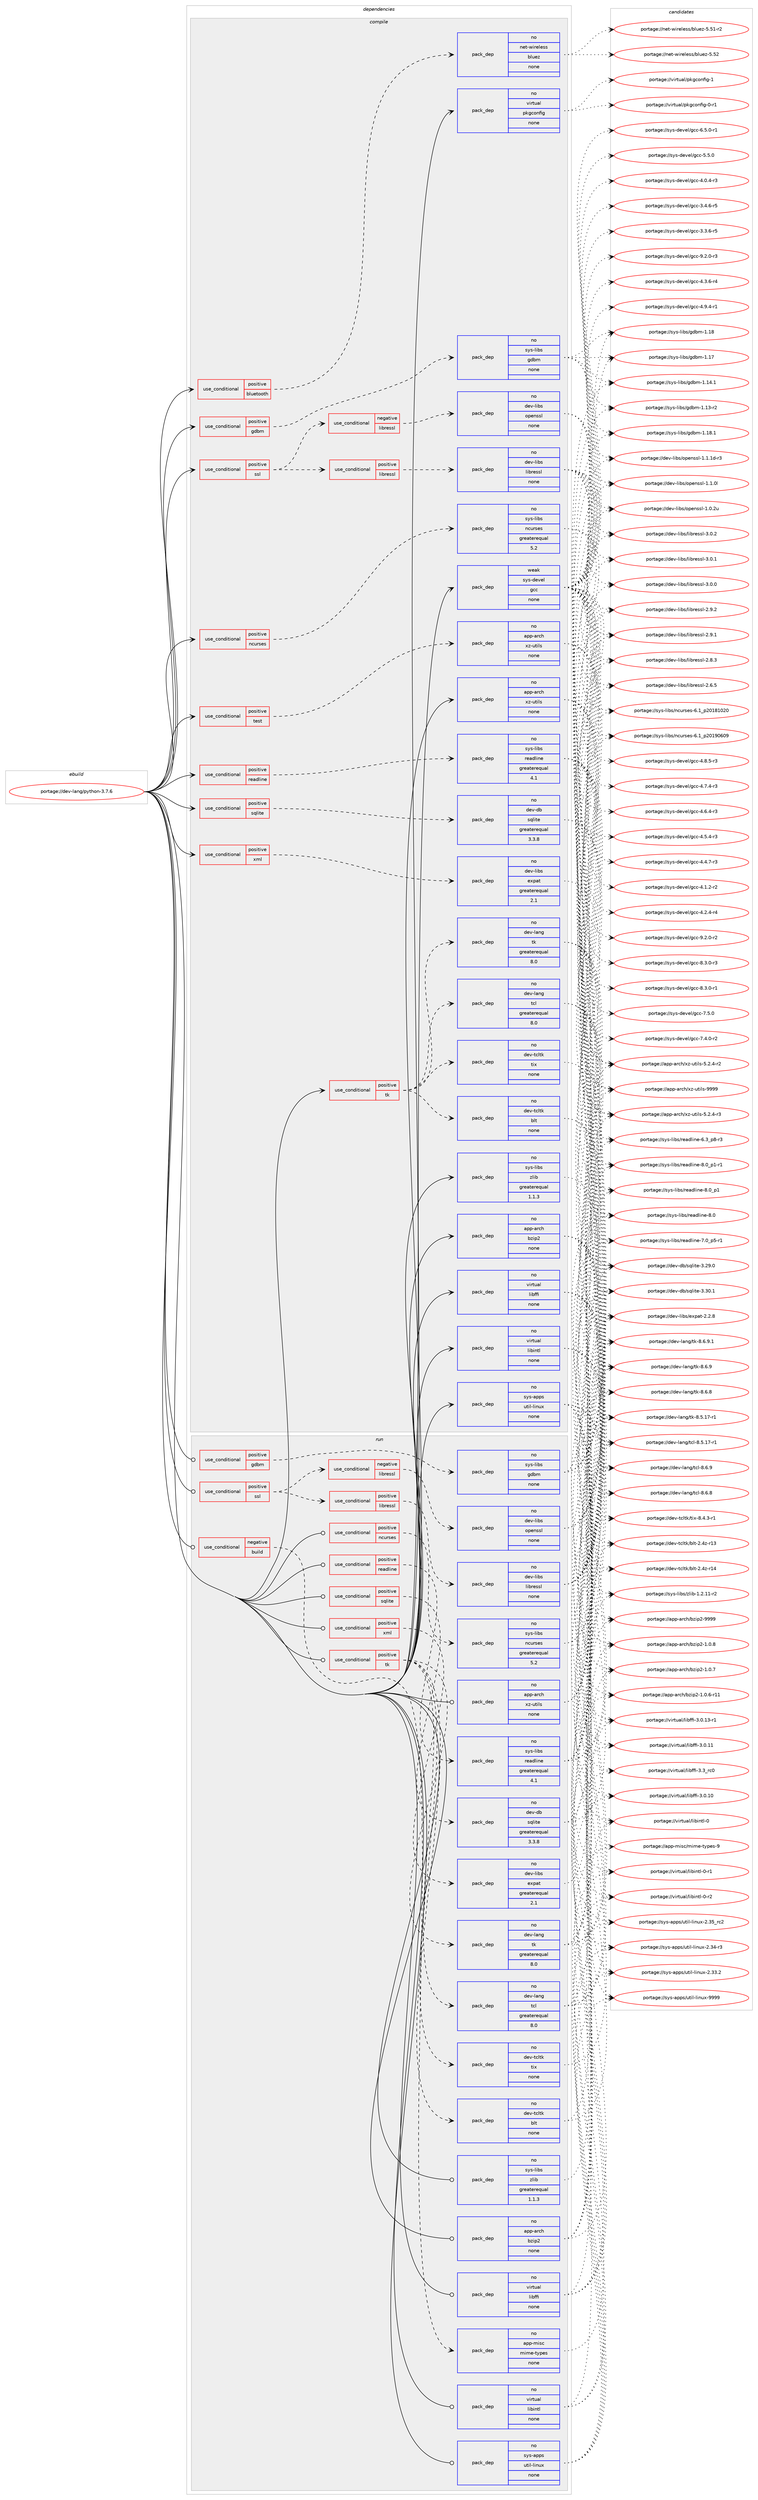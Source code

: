 digraph prolog {

# *************
# Graph options
# *************

newrank=true;
concentrate=true;
compound=true;
graph [rankdir=LR,fontname=Helvetica,fontsize=10,ranksep=1.5];#, ranksep=2.5, nodesep=0.2];
edge  [arrowhead=vee];
node  [fontname=Helvetica,fontsize=10];

# **********
# The ebuild
# **********

subgraph cluster_leftcol {
color=gray;
label=<<i>ebuild</i>>;
id [label="portage://dev-lang/python-3.7.6", color=red, width=4, href="../dev-lang/python-3.7.6.svg"];
}

# ****************
# The dependencies
# ****************

subgraph cluster_midcol {
color=gray;
label=<<i>dependencies</i>>;
subgraph cluster_compile {
fillcolor="#eeeeee";
style=filled;
label=<<i>compile</i>>;
subgraph cond126975 {
dependency518910 [label=<<TABLE BORDER="0" CELLBORDER="1" CELLSPACING="0" CELLPADDING="4"><TR><TD ROWSPAN="3" CELLPADDING="10">use_conditional</TD></TR><TR><TD>positive</TD></TR><TR><TD>bluetooth</TD></TR></TABLE>>, shape=none, color=red];
subgraph pack386485 {
dependency518911 [label=<<TABLE BORDER="0" CELLBORDER="1" CELLSPACING="0" CELLPADDING="4" WIDTH="220"><TR><TD ROWSPAN="6" CELLPADDING="30">pack_dep</TD></TR><TR><TD WIDTH="110">no</TD></TR><TR><TD>net-wireless</TD></TR><TR><TD>bluez</TD></TR><TR><TD>none</TD></TR><TR><TD></TD></TR></TABLE>>, shape=none, color=blue];
}
dependency518910:e -> dependency518911:w [weight=20,style="dashed",arrowhead="vee"];
}
id:e -> dependency518910:w [weight=20,style="solid",arrowhead="vee"];
subgraph cond126976 {
dependency518912 [label=<<TABLE BORDER="0" CELLBORDER="1" CELLSPACING="0" CELLPADDING="4"><TR><TD ROWSPAN="3" CELLPADDING="10">use_conditional</TD></TR><TR><TD>positive</TD></TR><TR><TD>gdbm</TD></TR></TABLE>>, shape=none, color=red];
subgraph pack386486 {
dependency518913 [label=<<TABLE BORDER="0" CELLBORDER="1" CELLSPACING="0" CELLPADDING="4" WIDTH="220"><TR><TD ROWSPAN="6" CELLPADDING="30">pack_dep</TD></TR><TR><TD WIDTH="110">no</TD></TR><TR><TD>sys-libs</TD></TR><TR><TD>gdbm</TD></TR><TR><TD>none</TD></TR><TR><TD></TD></TR></TABLE>>, shape=none, color=blue];
}
dependency518912:e -> dependency518913:w [weight=20,style="dashed",arrowhead="vee"];
}
id:e -> dependency518912:w [weight=20,style="solid",arrowhead="vee"];
subgraph cond126977 {
dependency518914 [label=<<TABLE BORDER="0" CELLBORDER="1" CELLSPACING="0" CELLPADDING="4"><TR><TD ROWSPAN="3" CELLPADDING="10">use_conditional</TD></TR><TR><TD>positive</TD></TR><TR><TD>ncurses</TD></TR></TABLE>>, shape=none, color=red];
subgraph pack386487 {
dependency518915 [label=<<TABLE BORDER="0" CELLBORDER="1" CELLSPACING="0" CELLPADDING="4" WIDTH="220"><TR><TD ROWSPAN="6" CELLPADDING="30">pack_dep</TD></TR><TR><TD WIDTH="110">no</TD></TR><TR><TD>sys-libs</TD></TR><TR><TD>ncurses</TD></TR><TR><TD>greaterequal</TD></TR><TR><TD>5.2</TD></TR></TABLE>>, shape=none, color=blue];
}
dependency518914:e -> dependency518915:w [weight=20,style="dashed",arrowhead="vee"];
}
id:e -> dependency518914:w [weight=20,style="solid",arrowhead="vee"];
subgraph cond126978 {
dependency518916 [label=<<TABLE BORDER="0" CELLBORDER="1" CELLSPACING="0" CELLPADDING="4"><TR><TD ROWSPAN="3" CELLPADDING="10">use_conditional</TD></TR><TR><TD>positive</TD></TR><TR><TD>readline</TD></TR></TABLE>>, shape=none, color=red];
subgraph pack386488 {
dependency518917 [label=<<TABLE BORDER="0" CELLBORDER="1" CELLSPACING="0" CELLPADDING="4" WIDTH="220"><TR><TD ROWSPAN="6" CELLPADDING="30">pack_dep</TD></TR><TR><TD WIDTH="110">no</TD></TR><TR><TD>sys-libs</TD></TR><TR><TD>readline</TD></TR><TR><TD>greaterequal</TD></TR><TR><TD>4.1</TD></TR></TABLE>>, shape=none, color=blue];
}
dependency518916:e -> dependency518917:w [weight=20,style="dashed",arrowhead="vee"];
}
id:e -> dependency518916:w [weight=20,style="solid",arrowhead="vee"];
subgraph cond126979 {
dependency518918 [label=<<TABLE BORDER="0" CELLBORDER="1" CELLSPACING="0" CELLPADDING="4"><TR><TD ROWSPAN="3" CELLPADDING="10">use_conditional</TD></TR><TR><TD>positive</TD></TR><TR><TD>sqlite</TD></TR></TABLE>>, shape=none, color=red];
subgraph pack386489 {
dependency518919 [label=<<TABLE BORDER="0" CELLBORDER="1" CELLSPACING="0" CELLPADDING="4" WIDTH="220"><TR><TD ROWSPAN="6" CELLPADDING="30">pack_dep</TD></TR><TR><TD WIDTH="110">no</TD></TR><TR><TD>dev-db</TD></TR><TR><TD>sqlite</TD></TR><TR><TD>greaterequal</TD></TR><TR><TD>3.3.8</TD></TR></TABLE>>, shape=none, color=blue];
}
dependency518918:e -> dependency518919:w [weight=20,style="dashed",arrowhead="vee"];
}
id:e -> dependency518918:w [weight=20,style="solid",arrowhead="vee"];
subgraph cond126980 {
dependency518920 [label=<<TABLE BORDER="0" CELLBORDER="1" CELLSPACING="0" CELLPADDING="4"><TR><TD ROWSPAN="3" CELLPADDING="10">use_conditional</TD></TR><TR><TD>positive</TD></TR><TR><TD>ssl</TD></TR></TABLE>>, shape=none, color=red];
subgraph cond126981 {
dependency518921 [label=<<TABLE BORDER="0" CELLBORDER="1" CELLSPACING="0" CELLPADDING="4"><TR><TD ROWSPAN="3" CELLPADDING="10">use_conditional</TD></TR><TR><TD>negative</TD></TR><TR><TD>libressl</TD></TR></TABLE>>, shape=none, color=red];
subgraph pack386490 {
dependency518922 [label=<<TABLE BORDER="0" CELLBORDER="1" CELLSPACING="0" CELLPADDING="4" WIDTH="220"><TR><TD ROWSPAN="6" CELLPADDING="30">pack_dep</TD></TR><TR><TD WIDTH="110">no</TD></TR><TR><TD>dev-libs</TD></TR><TR><TD>openssl</TD></TR><TR><TD>none</TD></TR><TR><TD></TD></TR></TABLE>>, shape=none, color=blue];
}
dependency518921:e -> dependency518922:w [weight=20,style="dashed",arrowhead="vee"];
}
dependency518920:e -> dependency518921:w [weight=20,style="dashed",arrowhead="vee"];
subgraph cond126982 {
dependency518923 [label=<<TABLE BORDER="0" CELLBORDER="1" CELLSPACING="0" CELLPADDING="4"><TR><TD ROWSPAN="3" CELLPADDING="10">use_conditional</TD></TR><TR><TD>positive</TD></TR><TR><TD>libressl</TD></TR></TABLE>>, shape=none, color=red];
subgraph pack386491 {
dependency518924 [label=<<TABLE BORDER="0" CELLBORDER="1" CELLSPACING="0" CELLPADDING="4" WIDTH="220"><TR><TD ROWSPAN="6" CELLPADDING="30">pack_dep</TD></TR><TR><TD WIDTH="110">no</TD></TR><TR><TD>dev-libs</TD></TR><TR><TD>libressl</TD></TR><TR><TD>none</TD></TR><TR><TD></TD></TR></TABLE>>, shape=none, color=blue];
}
dependency518923:e -> dependency518924:w [weight=20,style="dashed",arrowhead="vee"];
}
dependency518920:e -> dependency518923:w [weight=20,style="dashed",arrowhead="vee"];
}
id:e -> dependency518920:w [weight=20,style="solid",arrowhead="vee"];
subgraph cond126983 {
dependency518925 [label=<<TABLE BORDER="0" CELLBORDER="1" CELLSPACING="0" CELLPADDING="4"><TR><TD ROWSPAN="3" CELLPADDING="10">use_conditional</TD></TR><TR><TD>positive</TD></TR><TR><TD>test</TD></TR></TABLE>>, shape=none, color=red];
subgraph pack386492 {
dependency518926 [label=<<TABLE BORDER="0" CELLBORDER="1" CELLSPACING="0" CELLPADDING="4" WIDTH="220"><TR><TD ROWSPAN="6" CELLPADDING="30">pack_dep</TD></TR><TR><TD WIDTH="110">no</TD></TR><TR><TD>app-arch</TD></TR><TR><TD>xz-utils</TD></TR><TR><TD>none</TD></TR><TR><TD></TD></TR></TABLE>>, shape=none, color=blue];
}
dependency518925:e -> dependency518926:w [weight=20,style="dashed",arrowhead="vee"];
}
id:e -> dependency518925:w [weight=20,style="solid",arrowhead="vee"];
subgraph cond126984 {
dependency518927 [label=<<TABLE BORDER="0" CELLBORDER="1" CELLSPACING="0" CELLPADDING="4"><TR><TD ROWSPAN="3" CELLPADDING="10">use_conditional</TD></TR><TR><TD>positive</TD></TR><TR><TD>tk</TD></TR></TABLE>>, shape=none, color=red];
subgraph pack386493 {
dependency518928 [label=<<TABLE BORDER="0" CELLBORDER="1" CELLSPACING="0" CELLPADDING="4" WIDTH="220"><TR><TD ROWSPAN="6" CELLPADDING="30">pack_dep</TD></TR><TR><TD WIDTH="110">no</TD></TR><TR><TD>dev-lang</TD></TR><TR><TD>tcl</TD></TR><TR><TD>greaterequal</TD></TR><TR><TD>8.0</TD></TR></TABLE>>, shape=none, color=blue];
}
dependency518927:e -> dependency518928:w [weight=20,style="dashed",arrowhead="vee"];
subgraph pack386494 {
dependency518929 [label=<<TABLE BORDER="0" CELLBORDER="1" CELLSPACING="0" CELLPADDING="4" WIDTH="220"><TR><TD ROWSPAN="6" CELLPADDING="30">pack_dep</TD></TR><TR><TD WIDTH="110">no</TD></TR><TR><TD>dev-lang</TD></TR><TR><TD>tk</TD></TR><TR><TD>greaterequal</TD></TR><TR><TD>8.0</TD></TR></TABLE>>, shape=none, color=blue];
}
dependency518927:e -> dependency518929:w [weight=20,style="dashed",arrowhead="vee"];
subgraph pack386495 {
dependency518930 [label=<<TABLE BORDER="0" CELLBORDER="1" CELLSPACING="0" CELLPADDING="4" WIDTH="220"><TR><TD ROWSPAN="6" CELLPADDING="30">pack_dep</TD></TR><TR><TD WIDTH="110">no</TD></TR><TR><TD>dev-tcltk</TD></TR><TR><TD>blt</TD></TR><TR><TD>none</TD></TR><TR><TD></TD></TR></TABLE>>, shape=none, color=blue];
}
dependency518927:e -> dependency518930:w [weight=20,style="dashed",arrowhead="vee"];
subgraph pack386496 {
dependency518931 [label=<<TABLE BORDER="0" CELLBORDER="1" CELLSPACING="0" CELLPADDING="4" WIDTH="220"><TR><TD ROWSPAN="6" CELLPADDING="30">pack_dep</TD></TR><TR><TD WIDTH="110">no</TD></TR><TR><TD>dev-tcltk</TD></TR><TR><TD>tix</TD></TR><TR><TD>none</TD></TR><TR><TD></TD></TR></TABLE>>, shape=none, color=blue];
}
dependency518927:e -> dependency518931:w [weight=20,style="dashed",arrowhead="vee"];
}
id:e -> dependency518927:w [weight=20,style="solid",arrowhead="vee"];
subgraph cond126985 {
dependency518932 [label=<<TABLE BORDER="0" CELLBORDER="1" CELLSPACING="0" CELLPADDING="4"><TR><TD ROWSPAN="3" CELLPADDING="10">use_conditional</TD></TR><TR><TD>positive</TD></TR><TR><TD>xml</TD></TR></TABLE>>, shape=none, color=red];
subgraph pack386497 {
dependency518933 [label=<<TABLE BORDER="0" CELLBORDER="1" CELLSPACING="0" CELLPADDING="4" WIDTH="220"><TR><TD ROWSPAN="6" CELLPADDING="30">pack_dep</TD></TR><TR><TD WIDTH="110">no</TD></TR><TR><TD>dev-libs</TD></TR><TR><TD>expat</TD></TR><TR><TD>greaterequal</TD></TR><TR><TD>2.1</TD></TR></TABLE>>, shape=none, color=blue];
}
dependency518932:e -> dependency518933:w [weight=20,style="dashed",arrowhead="vee"];
}
id:e -> dependency518932:w [weight=20,style="solid",arrowhead="vee"];
subgraph pack386498 {
dependency518934 [label=<<TABLE BORDER="0" CELLBORDER="1" CELLSPACING="0" CELLPADDING="4" WIDTH="220"><TR><TD ROWSPAN="6" CELLPADDING="30">pack_dep</TD></TR><TR><TD WIDTH="110">no</TD></TR><TR><TD>app-arch</TD></TR><TR><TD>bzip2</TD></TR><TR><TD>none</TD></TR><TR><TD></TD></TR></TABLE>>, shape=none, color=blue];
}
id:e -> dependency518934:w [weight=20,style="solid",arrowhead="vee"];
subgraph pack386499 {
dependency518935 [label=<<TABLE BORDER="0" CELLBORDER="1" CELLSPACING="0" CELLPADDING="4" WIDTH="220"><TR><TD ROWSPAN="6" CELLPADDING="30">pack_dep</TD></TR><TR><TD WIDTH="110">no</TD></TR><TR><TD>app-arch</TD></TR><TR><TD>xz-utils</TD></TR><TR><TD>none</TD></TR><TR><TD></TD></TR></TABLE>>, shape=none, color=blue];
}
id:e -> dependency518935:w [weight=20,style="solid",arrowhead="vee"];
subgraph pack386500 {
dependency518936 [label=<<TABLE BORDER="0" CELLBORDER="1" CELLSPACING="0" CELLPADDING="4" WIDTH="220"><TR><TD ROWSPAN="6" CELLPADDING="30">pack_dep</TD></TR><TR><TD WIDTH="110">no</TD></TR><TR><TD>sys-apps</TD></TR><TR><TD>util-linux</TD></TR><TR><TD>none</TD></TR><TR><TD></TD></TR></TABLE>>, shape=none, color=blue];
}
id:e -> dependency518936:w [weight=20,style="solid",arrowhead="vee"];
subgraph pack386501 {
dependency518937 [label=<<TABLE BORDER="0" CELLBORDER="1" CELLSPACING="0" CELLPADDING="4" WIDTH="220"><TR><TD ROWSPAN="6" CELLPADDING="30">pack_dep</TD></TR><TR><TD WIDTH="110">no</TD></TR><TR><TD>sys-libs</TD></TR><TR><TD>zlib</TD></TR><TR><TD>greaterequal</TD></TR><TR><TD>1.1.3</TD></TR></TABLE>>, shape=none, color=blue];
}
id:e -> dependency518937:w [weight=20,style="solid",arrowhead="vee"];
subgraph pack386502 {
dependency518938 [label=<<TABLE BORDER="0" CELLBORDER="1" CELLSPACING="0" CELLPADDING="4" WIDTH="220"><TR><TD ROWSPAN="6" CELLPADDING="30">pack_dep</TD></TR><TR><TD WIDTH="110">no</TD></TR><TR><TD>virtual</TD></TR><TR><TD>libffi</TD></TR><TR><TD>none</TD></TR><TR><TD></TD></TR></TABLE>>, shape=none, color=blue];
}
id:e -> dependency518938:w [weight=20,style="solid",arrowhead="vee"];
subgraph pack386503 {
dependency518939 [label=<<TABLE BORDER="0" CELLBORDER="1" CELLSPACING="0" CELLPADDING="4" WIDTH="220"><TR><TD ROWSPAN="6" CELLPADDING="30">pack_dep</TD></TR><TR><TD WIDTH="110">no</TD></TR><TR><TD>virtual</TD></TR><TR><TD>libintl</TD></TR><TR><TD>none</TD></TR><TR><TD></TD></TR></TABLE>>, shape=none, color=blue];
}
id:e -> dependency518939:w [weight=20,style="solid",arrowhead="vee"];
subgraph pack386504 {
dependency518940 [label=<<TABLE BORDER="0" CELLBORDER="1" CELLSPACING="0" CELLPADDING="4" WIDTH="220"><TR><TD ROWSPAN="6" CELLPADDING="30">pack_dep</TD></TR><TR><TD WIDTH="110">no</TD></TR><TR><TD>virtual</TD></TR><TR><TD>pkgconfig</TD></TR><TR><TD>none</TD></TR><TR><TD></TD></TR></TABLE>>, shape=none, color=blue];
}
id:e -> dependency518940:w [weight=20,style="solid",arrowhead="vee"];
subgraph pack386505 {
dependency518941 [label=<<TABLE BORDER="0" CELLBORDER="1" CELLSPACING="0" CELLPADDING="4" WIDTH="220"><TR><TD ROWSPAN="6" CELLPADDING="30">pack_dep</TD></TR><TR><TD WIDTH="110">weak</TD></TR><TR><TD>sys-devel</TD></TR><TR><TD>gcc</TD></TR><TR><TD>none</TD></TR><TR><TD></TD></TR></TABLE>>, shape=none, color=blue];
}
id:e -> dependency518941:w [weight=20,style="solid",arrowhead="vee"];
}
subgraph cluster_compileandrun {
fillcolor="#eeeeee";
style=filled;
label=<<i>compile and run</i>>;
}
subgraph cluster_run {
fillcolor="#eeeeee";
style=filled;
label=<<i>run</i>>;
subgraph cond126986 {
dependency518942 [label=<<TABLE BORDER="0" CELLBORDER="1" CELLSPACING="0" CELLPADDING="4"><TR><TD ROWSPAN="3" CELLPADDING="10">use_conditional</TD></TR><TR><TD>negative</TD></TR><TR><TD>build</TD></TR></TABLE>>, shape=none, color=red];
subgraph pack386506 {
dependency518943 [label=<<TABLE BORDER="0" CELLBORDER="1" CELLSPACING="0" CELLPADDING="4" WIDTH="220"><TR><TD ROWSPAN="6" CELLPADDING="30">pack_dep</TD></TR><TR><TD WIDTH="110">no</TD></TR><TR><TD>app-misc</TD></TR><TR><TD>mime-types</TD></TR><TR><TD>none</TD></TR><TR><TD></TD></TR></TABLE>>, shape=none, color=blue];
}
dependency518942:e -> dependency518943:w [weight=20,style="dashed",arrowhead="vee"];
}
id:e -> dependency518942:w [weight=20,style="solid",arrowhead="odot"];
subgraph cond126987 {
dependency518944 [label=<<TABLE BORDER="0" CELLBORDER="1" CELLSPACING="0" CELLPADDING="4"><TR><TD ROWSPAN="3" CELLPADDING="10">use_conditional</TD></TR><TR><TD>positive</TD></TR><TR><TD>gdbm</TD></TR></TABLE>>, shape=none, color=red];
subgraph pack386507 {
dependency518945 [label=<<TABLE BORDER="0" CELLBORDER="1" CELLSPACING="0" CELLPADDING="4" WIDTH="220"><TR><TD ROWSPAN="6" CELLPADDING="30">pack_dep</TD></TR><TR><TD WIDTH="110">no</TD></TR><TR><TD>sys-libs</TD></TR><TR><TD>gdbm</TD></TR><TR><TD>none</TD></TR><TR><TD></TD></TR></TABLE>>, shape=none, color=blue];
}
dependency518944:e -> dependency518945:w [weight=20,style="dashed",arrowhead="vee"];
}
id:e -> dependency518944:w [weight=20,style="solid",arrowhead="odot"];
subgraph cond126988 {
dependency518946 [label=<<TABLE BORDER="0" CELLBORDER="1" CELLSPACING="0" CELLPADDING="4"><TR><TD ROWSPAN="3" CELLPADDING="10">use_conditional</TD></TR><TR><TD>positive</TD></TR><TR><TD>ncurses</TD></TR></TABLE>>, shape=none, color=red];
subgraph pack386508 {
dependency518947 [label=<<TABLE BORDER="0" CELLBORDER="1" CELLSPACING="0" CELLPADDING="4" WIDTH="220"><TR><TD ROWSPAN="6" CELLPADDING="30">pack_dep</TD></TR><TR><TD WIDTH="110">no</TD></TR><TR><TD>sys-libs</TD></TR><TR><TD>ncurses</TD></TR><TR><TD>greaterequal</TD></TR><TR><TD>5.2</TD></TR></TABLE>>, shape=none, color=blue];
}
dependency518946:e -> dependency518947:w [weight=20,style="dashed",arrowhead="vee"];
}
id:e -> dependency518946:w [weight=20,style="solid",arrowhead="odot"];
subgraph cond126989 {
dependency518948 [label=<<TABLE BORDER="0" CELLBORDER="1" CELLSPACING="0" CELLPADDING="4"><TR><TD ROWSPAN="3" CELLPADDING="10">use_conditional</TD></TR><TR><TD>positive</TD></TR><TR><TD>readline</TD></TR></TABLE>>, shape=none, color=red];
subgraph pack386509 {
dependency518949 [label=<<TABLE BORDER="0" CELLBORDER="1" CELLSPACING="0" CELLPADDING="4" WIDTH="220"><TR><TD ROWSPAN="6" CELLPADDING="30">pack_dep</TD></TR><TR><TD WIDTH="110">no</TD></TR><TR><TD>sys-libs</TD></TR><TR><TD>readline</TD></TR><TR><TD>greaterequal</TD></TR><TR><TD>4.1</TD></TR></TABLE>>, shape=none, color=blue];
}
dependency518948:e -> dependency518949:w [weight=20,style="dashed",arrowhead="vee"];
}
id:e -> dependency518948:w [weight=20,style="solid",arrowhead="odot"];
subgraph cond126990 {
dependency518950 [label=<<TABLE BORDER="0" CELLBORDER="1" CELLSPACING="0" CELLPADDING="4"><TR><TD ROWSPAN="3" CELLPADDING="10">use_conditional</TD></TR><TR><TD>positive</TD></TR><TR><TD>sqlite</TD></TR></TABLE>>, shape=none, color=red];
subgraph pack386510 {
dependency518951 [label=<<TABLE BORDER="0" CELLBORDER="1" CELLSPACING="0" CELLPADDING="4" WIDTH="220"><TR><TD ROWSPAN="6" CELLPADDING="30">pack_dep</TD></TR><TR><TD WIDTH="110">no</TD></TR><TR><TD>dev-db</TD></TR><TR><TD>sqlite</TD></TR><TR><TD>greaterequal</TD></TR><TR><TD>3.3.8</TD></TR></TABLE>>, shape=none, color=blue];
}
dependency518950:e -> dependency518951:w [weight=20,style="dashed",arrowhead="vee"];
}
id:e -> dependency518950:w [weight=20,style="solid",arrowhead="odot"];
subgraph cond126991 {
dependency518952 [label=<<TABLE BORDER="0" CELLBORDER="1" CELLSPACING="0" CELLPADDING="4"><TR><TD ROWSPAN="3" CELLPADDING="10">use_conditional</TD></TR><TR><TD>positive</TD></TR><TR><TD>ssl</TD></TR></TABLE>>, shape=none, color=red];
subgraph cond126992 {
dependency518953 [label=<<TABLE BORDER="0" CELLBORDER="1" CELLSPACING="0" CELLPADDING="4"><TR><TD ROWSPAN="3" CELLPADDING="10">use_conditional</TD></TR><TR><TD>negative</TD></TR><TR><TD>libressl</TD></TR></TABLE>>, shape=none, color=red];
subgraph pack386511 {
dependency518954 [label=<<TABLE BORDER="0" CELLBORDER="1" CELLSPACING="0" CELLPADDING="4" WIDTH="220"><TR><TD ROWSPAN="6" CELLPADDING="30">pack_dep</TD></TR><TR><TD WIDTH="110">no</TD></TR><TR><TD>dev-libs</TD></TR><TR><TD>openssl</TD></TR><TR><TD>none</TD></TR><TR><TD></TD></TR></TABLE>>, shape=none, color=blue];
}
dependency518953:e -> dependency518954:w [weight=20,style="dashed",arrowhead="vee"];
}
dependency518952:e -> dependency518953:w [weight=20,style="dashed",arrowhead="vee"];
subgraph cond126993 {
dependency518955 [label=<<TABLE BORDER="0" CELLBORDER="1" CELLSPACING="0" CELLPADDING="4"><TR><TD ROWSPAN="3" CELLPADDING="10">use_conditional</TD></TR><TR><TD>positive</TD></TR><TR><TD>libressl</TD></TR></TABLE>>, shape=none, color=red];
subgraph pack386512 {
dependency518956 [label=<<TABLE BORDER="0" CELLBORDER="1" CELLSPACING="0" CELLPADDING="4" WIDTH="220"><TR><TD ROWSPAN="6" CELLPADDING="30">pack_dep</TD></TR><TR><TD WIDTH="110">no</TD></TR><TR><TD>dev-libs</TD></TR><TR><TD>libressl</TD></TR><TR><TD>none</TD></TR><TR><TD></TD></TR></TABLE>>, shape=none, color=blue];
}
dependency518955:e -> dependency518956:w [weight=20,style="dashed",arrowhead="vee"];
}
dependency518952:e -> dependency518955:w [weight=20,style="dashed",arrowhead="vee"];
}
id:e -> dependency518952:w [weight=20,style="solid",arrowhead="odot"];
subgraph cond126994 {
dependency518957 [label=<<TABLE BORDER="0" CELLBORDER="1" CELLSPACING="0" CELLPADDING="4"><TR><TD ROWSPAN="3" CELLPADDING="10">use_conditional</TD></TR><TR><TD>positive</TD></TR><TR><TD>tk</TD></TR></TABLE>>, shape=none, color=red];
subgraph pack386513 {
dependency518958 [label=<<TABLE BORDER="0" CELLBORDER="1" CELLSPACING="0" CELLPADDING="4" WIDTH="220"><TR><TD ROWSPAN="6" CELLPADDING="30">pack_dep</TD></TR><TR><TD WIDTH="110">no</TD></TR><TR><TD>dev-lang</TD></TR><TR><TD>tcl</TD></TR><TR><TD>greaterequal</TD></TR><TR><TD>8.0</TD></TR></TABLE>>, shape=none, color=blue];
}
dependency518957:e -> dependency518958:w [weight=20,style="dashed",arrowhead="vee"];
subgraph pack386514 {
dependency518959 [label=<<TABLE BORDER="0" CELLBORDER="1" CELLSPACING="0" CELLPADDING="4" WIDTH="220"><TR><TD ROWSPAN="6" CELLPADDING="30">pack_dep</TD></TR><TR><TD WIDTH="110">no</TD></TR><TR><TD>dev-lang</TD></TR><TR><TD>tk</TD></TR><TR><TD>greaterequal</TD></TR><TR><TD>8.0</TD></TR></TABLE>>, shape=none, color=blue];
}
dependency518957:e -> dependency518959:w [weight=20,style="dashed",arrowhead="vee"];
subgraph pack386515 {
dependency518960 [label=<<TABLE BORDER="0" CELLBORDER="1" CELLSPACING="0" CELLPADDING="4" WIDTH="220"><TR><TD ROWSPAN="6" CELLPADDING="30">pack_dep</TD></TR><TR><TD WIDTH="110">no</TD></TR><TR><TD>dev-tcltk</TD></TR><TR><TD>blt</TD></TR><TR><TD>none</TD></TR><TR><TD></TD></TR></TABLE>>, shape=none, color=blue];
}
dependency518957:e -> dependency518960:w [weight=20,style="dashed",arrowhead="vee"];
subgraph pack386516 {
dependency518961 [label=<<TABLE BORDER="0" CELLBORDER="1" CELLSPACING="0" CELLPADDING="4" WIDTH="220"><TR><TD ROWSPAN="6" CELLPADDING="30">pack_dep</TD></TR><TR><TD WIDTH="110">no</TD></TR><TR><TD>dev-tcltk</TD></TR><TR><TD>tix</TD></TR><TR><TD>none</TD></TR><TR><TD></TD></TR></TABLE>>, shape=none, color=blue];
}
dependency518957:e -> dependency518961:w [weight=20,style="dashed",arrowhead="vee"];
}
id:e -> dependency518957:w [weight=20,style="solid",arrowhead="odot"];
subgraph cond126995 {
dependency518962 [label=<<TABLE BORDER="0" CELLBORDER="1" CELLSPACING="0" CELLPADDING="4"><TR><TD ROWSPAN="3" CELLPADDING="10">use_conditional</TD></TR><TR><TD>positive</TD></TR><TR><TD>xml</TD></TR></TABLE>>, shape=none, color=red];
subgraph pack386517 {
dependency518963 [label=<<TABLE BORDER="0" CELLBORDER="1" CELLSPACING="0" CELLPADDING="4" WIDTH="220"><TR><TD ROWSPAN="6" CELLPADDING="30">pack_dep</TD></TR><TR><TD WIDTH="110">no</TD></TR><TR><TD>dev-libs</TD></TR><TR><TD>expat</TD></TR><TR><TD>greaterequal</TD></TR><TR><TD>2.1</TD></TR></TABLE>>, shape=none, color=blue];
}
dependency518962:e -> dependency518963:w [weight=20,style="dashed",arrowhead="vee"];
}
id:e -> dependency518962:w [weight=20,style="solid",arrowhead="odot"];
subgraph pack386518 {
dependency518964 [label=<<TABLE BORDER="0" CELLBORDER="1" CELLSPACING="0" CELLPADDING="4" WIDTH="220"><TR><TD ROWSPAN="6" CELLPADDING="30">pack_dep</TD></TR><TR><TD WIDTH="110">no</TD></TR><TR><TD>app-arch</TD></TR><TR><TD>bzip2</TD></TR><TR><TD>none</TD></TR><TR><TD></TD></TR></TABLE>>, shape=none, color=blue];
}
id:e -> dependency518964:w [weight=20,style="solid",arrowhead="odot"];
subgraph pack386519 {
dependency518965 [label=<<TABLE BORDER="0" CELLBORDER="1" CELLSPACING="0" CELLPADDING="4" WIDTH="220"><TR><TD ROWSPAN="6" CELLPADDING="30">pack_dep</TD></TR><TR><TD WIDTH="110">no</TD></TR><TR><TD>app-arch</TD></TR><TR><TD>xz-utils</TD></TR><TR><TD>none</TD></TR><TR><TD></TD></TR></TABLE>>, shape=none, color=blue];
}
id:e -> dependency518965:w [weight=20,style="solid",arrowhead="odot"];
subgraph pack386520 {
dependency518966 [label=<<TABLE BORDER="0" CELLBORDER="1" CELLSPACING="0" CELLPADDING="4" WIDTH="220"><TR><TD ROWSPAN="6" CELLPADDING="30">pack_dep</TD></TR><TR><TD WIDTH="110">no</TD></TR><TR><TD>sys-apps</TD></TR><TR><TD>util-linux</TD></TR><TR><TD>none</TD></TR><TR><TD></TD></TR></TABLE>>, shape=none, color=blue];
}
id:e -> dependency518966:w [weight=20,style="solid",arrowhead="odot"];
subgraph pack386521 {
dependency518967 [label=<<TABLE BORDER="0" CELLBORDER="1" CELLSPACING="0" CELLPADDING="4" WIDTH="220"><TR><TD ROWSPAN="6" CELLPADDING="30">pack_dep</TD></TR><TR><TD WIDTH="110">no</TD></TR><TR><TD>sys-libs</TD></TR><TR><TD>zlib</TD></TR><TR><TD>greaterequal</TD></TR><TR><TD>1.1.3</TD></TR></TABLE>>, shape=none, color=blue];
}
id:e -> dependency518967:w [weight=20,style="solid",arrowhead="odot"];
subgraph pack386522 {
dependency518968 [label=<<TABLE BORDER="0" CELLBORDER="1" CELLSPACING="0" CELLPADDING="4" WIDTH="220"><TR><TD ROWSPAN="6" CELLPADDING="30">pack_dep</TD></TR><TR><TD WIDTH="110">no</TD></TR><TR><TD>virtual</TD></TR><TR><TD>libffi</TD></TR><TR><TD>none</TD></TR><TR><TD></TD></TR></TABLE>>, shape=none, color=blue];
}
id:e -> dependency518968:w [weight=20,style="solid",arrowhead="odot"];
subgraph pack386523 {
dependency518969 [label=<<TABLE BORDER="0" CELLBORDER="1" CELLSPACING="0" CELLPADDING="4" WIDTH="220"><TR><TD ROWSPAN="6" CELLPADDING="30">pack_dep</TD></TR><TR><TD WIDTH="110">no</TD></TR><TR><TD>virtual</TD></TR><TR><TD>libintl</TD></TR><TR><TD>none</TD></TR><TR><TD></TD></TR></TABLE>>, shape=none, color=blue];
}
id:e -> dependency518969:w [weight=20,style="solid",arrowhead="odot"];
}
}

# **************
# The candidates
# **************

subgraph cluster_choices {
rank=same;
color=gray;
label=<<i>candidates</i>>;

subgraph choice386485 {
color=black;
nodesep=1;
choice1101011164511910511410110810111511547981081171011224553465350 [label="portage://net-wireless/bluez-5.52", color=red, width=4,href="../net-wireless/bluez-5.52.svg"];
choice11010111645119105114101108101115115479810811710112245534653494511450 [label="portage://net-wireless/bluez-5.51-r2", color=red, width=4,href="../net-wireless/bluez-5.51-r2.svg"];
dependency518911:e -> choice1101011164511910511410110810111511547981081171011224553465350:w [style=dotted,weight="100"];
dependency518911:e -> choice11010111645119105114101108101115115479810811710112245534653494511450:w [style=dotted,weight="100"];
}
subgraph choice386486 {
color=black;
nodesep=1;
choice1151211154510810598115471031009810945494649564649 [label="portage://sys-libs/gdbm-1.18.1", color=red, width=4,href="../sys-libs/gdbm-1.18.1.svg"];
choice115121115451081059811547103100981094549464956 [label="portage://sys-libs/gdbm-1.18", color=red, width=4,href="../sys-libs/gdbm-1.18.svg"];
choice115121115451081059811547103100981094549464955 [label="portage://sys-libs/gdbm-1.17", color=red, width=4,href="../sys-libs/gdbm-1.17.svg"];
choice1151211154510810598115471031009810945494649524649 [label="portage://sys-libs/gdbm-1.14.1", color=red, width=4,href="../sys-libs/gdbm-1.14.1.svg"];
choice1151211154510810598115471031009810945494649514511450 [label="portage://sys-libs/gdbm-1.13-r2", color=red, width=4,href="../sys-libs/gdbm-1.13-r2.svg"];
dependency518913:e -> choice1151211154510810598115471031009810945494649564649:w [style=dotted,weight="100"];
dependency518913:e -> choice115121115451081059811547103100981094549464956:w [style=dotted,weight="100"];
dependency518913:e -> choice115121115451081059811547103100981094549464955:w [style=dotted,weight="100"];
dependency518913:e -> choice1151211154510810598115471031009810945494649524649:w [style=dotted,weight="100"];
dependency518913:e -> choice1151211154510810598115471031009810945494649514511450:w [style=dotted,weight="100"];
}
subgraph choice386487 {
color=black;
nodesep=1;
choice1151211154510810598115471109911711411510111545544649951125048495748544857 [label="portage://sys-libs/ncurses-6.1_p20190609", color=red, width=4,href="../sys-libs/ncurses-6.1_p20190609.svg"];
choice1151211154510810598115471109911711411510111545544649951125048495649485048 [label="portage://sys-libs/ncurses-6.1_p20181020", color=red, width=4,href="../sys-libs/ncurses-6.1_p20181020.svg"];
dependency518915:e -> choice1151211154510810598115471109911711411510111545544649951125048495748544857:w [style=dotted,weight="100"];
dependency518915:e -> choice1151211154510810598115471109911711411510111545544649951125048495649485048:w [style=dotted,weight="100"];
}
subgraph choice386488 {
color=black;
nodesep=1;
choice115121115451081059811547114101971001081051101014556464895112494511449 [label="portage://sys-libs/readline-8.0_p1-r1", color=red, width=4,href="../sys-libs/readline-8.0_p1-r1.svg"];
choice11512111545108105981154711410197100108105110101455646489511249 [label="portage://sys-libs/readline-8.0_p1", color=red, width=4,href="../sys-libs/readline-8.0_p1.svg"];
choice1151211154510810598115471141019710010810511010145564648 [label="portage://sys-libs/readline-8.0", color=red, width=4,href="../sys-libs/readline-8.0.svg"];
choice115121115451081059811547114101971001081051101014555464895112534511449 [label="portage://sys-libs/readline-7.0_p5-r1", color=red, width=4,href="../sys-libs/readline-7.0_p5-r1.svg"];
choice115121115451081059811547114101971001081051101014554465195112564511451 [label="portage://sys-libs/readline-6.3_p8-r3", color=red, width=4,href="../sys-libs/readline-6.3_p8-r3.svg"];
dependency518917:e -> choice115121115451081059811547114101971001081051101014556464895112494511449:w [style=dotted,weight="100"];
dependency518917:e -> choice11512111545108105981154711410197100108105110101455646489511249:w [style=dotted,weight="100"];
dependency518917:e -> choice1151211154510810598115471141019710010810511010145564648:w [style=dotted,weight="100"];
dependency518917:e -> choice115121115451081059811547114101971001081051101014555464895112534511449:w [style=dotted,weight="100"];
dependency518917:e -> choice115121115451081059811547114101971001081051101014554465195112564511451:w [style=dotted,weight="100"];
}
subgraph choice386489 {
color=black;
nodesep=1;
choice10010111845100984711511310810511610145514651484649 [label="portage://dev-db/sqlite-3.30.1", color=red, width=4,href="../dev-db/sqlite-3.30.1.svg"];
choice10010111845100984711511310810511610145514650574648 [label="portage://dev-db/sqlite-3.29.0", color=red, width=4,href="../dev-db/sqlite-3.29.0.svg"];
dependency518919:e -> choice10010111845100984711511310810511610145514651484649:w [style=dotted,weight="100"];
dependency518919:e -> choice10010111845100984711511310810511610145514650574648:w [style=dotted,weight="100"];
}
subgraph choice386490 {
color=black;
nodesep=1;
choice1001011184510810598115471111121011101151151084549464946491004511451 [label="portage://dev-libs/openssl-1.1.1d-r3", color=red, width=4,href="../dev-libs/openssl-1.1.1d-r3.svg"];
choice100101118451081059811547111112101110115115108454946494648108 [label="portage://dev-libs/openssl-1.1.0l", color=red, width=4,href="../dev-libs/openssl-1.1.0l.svg"];
choice100101118451081059811547111112101110115115108454946484650117 [label="portage://dev-libs/openssl-1.0.2u", color=red, width=4,href="../dev-libs/openssl-1.0.2u.svg"];
dependency518922:e -> choice1001011184510810598115471111121011101151151084549464946491004511451:w [style=dotted,weight="100"];
dependency518922:e -> choice100101118451081059811547111112101110115115108454946494648108:w [style=dotted,weight="100"];
dependency518922:e -> choice100101118451081059811547111112101110115115108454946484650117:w [style=dotted,weight="100"];
}
subgraph choice386491 {
color=black;
nodesep=1;
choice10010111845108105981154710810598114101115115108455146484650 [label="portage://dev-libs/libressl-3.0.2", color=red, width=4,href="../dev-libs/libressl-3.0.2.svg"];
choice10010111845108105981154710810598114101115115108455146484649 [label="portage://dev-libs/libressl-3.0.1", color=red, width=4,href="../dev-libs/libressl-3.0.1.svg"];
choice10010111845108105981154710810598114101115115108455146484648 [label="portage://dev-libs/libressl-3.0.0", color=red, width=4,href="../dev-libs/libressl-3.0.0.svg"];
choice10010111845108105981154710810598114101115115108455046574650 [label="portage://dev-libs/libressl-2.9.2", color=red, width=4,href="../dev-libs/libressl-2.9.2.svg"];
choice10010111845108105981154710810598114101115115108455046574649 [label="portage://dev-libs/libressl-2.9.1", color=red, width=4,href="../dev-libs/libressl-2.9.1.svg"];
choice10010111845108105981154710810598114101115115108455046564651 [label="portage://dev-libs/libressl-2.8.3", color=red, width=4,href="../dev-libs/libressl-2.8.3.svg"];
choice10010111845108105981154710810598114101115115108455046544653 [label="portage://dev-libs/libressl-2.6.5", color=red, width=4,href="../dev-libs/libressl-2.6.5.svg"];
dependency518924:e -> choice10010111845108105981154710810598114101115115108455146484650:w [style=dotted,weight="100"];
dependency518924:e -> choice10010111845108105981154710810598114101115115108455146484649:w [style=dotted,weight="100"];
dependency518924:e -> choice10010111845108105981154710810598114101115115108455146484648:w [style=dotted,weight="100"];
dependency518924:e -> choice10010111845108105981154710810598114101115115108455046574650:w [style=dotted,weight="100"];
dependency518924:e -> choice10010111845108105981154710810598114101115115108455046574649:w [style=dotted,weight="100"];
dependency518924:e -> choice10010111845108105981154710810598114101115115108455046564651:w [style=dotted,weight="100"];
dependency518924:e -> choice10010111845108105981154710810598114101115115108455046544653:w [style=dotted,weight="100"];
}
subgraph choice386492 {
color=black;
nodesep=1;
choice9711211245971149910447120122451171161051081154557575757 [label="portage://app-arch/xz-utils-9999", color=red, width=4,href="../app-arch/xz-utils-9999.svg"];
choice9711211245971149910447120122451171161051081154553465046524511451 [label="portage://app-arch/xz-utils-5.2.4-r3", color=red, width=4,href="../app-arch/xz-utils-5.2.4-r3.svg"];
choice9711211245971149910447120122451171161051081154553465046524511450 [label="portage://app-arch/xz-utils-5.2.4-r2", color=red, width=4,href="../app-arch/xz-utils-5.2.4-r2.svg"];
dependency518926:e -> choice9711211245971149910447120122451171161051081154557575757:w [style=dotted,weight="100"];
dependency518926:e -> choice9711211245971149910447120122451171161051081154553465046524511451:w [style=dotted,weight="100"];
dependency518926:e -> choice9711211245971149910447120122451171161051081154553465046524511450:w [style=dotted,weight="100"];
}
subgraph choice386493 {
color=black;
nodesep=1;
choice10010111845108971101034711699108455646544657 [label="portage://dev-lang/tcl-8.6.9", color=red, width=4,href="../dev-lang/tcl-8.6.9.svg"];
choice10010111845108971101034711699108455646544656 [label="portage://dev-lang/tcl-8.6.8", color=red, width=4,href="../dev-lang/tcl-8.6.8.svg"];
choice10010111845108971101034711699108455646534649554511449 [label="portage://dev-lang/tcl-8.5.17-r1", color=red, width=4,href="../dev-lang/tcl-8.5.17-r1.svg"];
dependency518928:e -> choice10010111845108971101034711699108455646544657:w [style=dotted,weight="100"];
dependency518928:e -> choice10010111845108971101034711699108455646544656:w [style=dotted,weight="100"];
dependency518928:e -> choice10010111845108971101034711699108455646534649554511449:w [style=dotted,weight="100"];
}
subgraph choice386494 {
color=black;
nodesep=1;
choice1001011184510897110103471161074556465446574649 [label="portage://dev-lang/tk-8.6.9.1", color=red, width=4,href="../dev-lang/tk-8.6.9.1.svg"];
choice100101118451089711010347116107455646544657 [label="portage://dev-lang/tk-8.6.9", color=red, width=4,href="../dev-lang/tk-8.6.9.svg"];
choice100101118451089711010347116107455646544656 [label="portage://dev-lang/tk-8.6.8", color=red, width=4,href="../dev-lang/tk-8.6.8.svg"];
choice100101118451089711010347116107455646534649554511449 [label="portage://dev-lang/tk-8.5.17-r1", color=red, width=4,href="../dev-lang/tk-8.5.17-r1.svg"];
dependency518929:e -> choice1001011184510897110103471161074556465446574649:w [style=dotted,weight="100"];
dependency518929:e -> choice100101118451089711010347116107455646544657:w [style=dotted,weight="100"];
dependency518929:e -> choice100101118451089711010347116107455646544656:w [style=dotted,weight="100"];
dependency518929:e -> choice100101118451089711010347116107455646534649554511449:w [style=dotted,weight="100"];
}
subgraph choice386495 {
color=black;
nodesep=1;
choice1001011184511699108116107479810811645504652122451144952 [label="portage://dev-tcltk/blt-2.4z-r14", color=red, width=4,href="../dev-tcltk/blt-2.4z-r14.svg"];
choice1001011184511699108116107479810811645504652122451144951 [label="portage://dev-tcltk/blt-2.4z-r13", color=red, width=4,href="../dev-tcltk/blt-2.4z-r13.svg"];
dependency518930:e -> choice1001011184511699108116107479810811645504652122451144952:w [style=dotted,weight="100"];
dependency518930:e -> choice1001011184511699108116107479810811645504652122451144951:w [style=dotted,weight="100"];
}
subgraph choice386496 {
color=black;
nodesep=1;
choice1001011184511699108116107471161051204556465246514511449 [label="portage://dev-tcltk/tix-8.4.3-r1", color=red, width=4,href="../dev-tcltk/tix-8.4.3-r1.svg"];
dependency518931:e -> choice1001011184511699108116107471161051204556465246514511449:w [style=dotted,weight="100"];
}
subgraph choice386497 {
color=black;
nodesep=1;
choice10010111845108105981154710112011297116455046504656 [label="portage://dev-libs/expat-2.2.8", color=red, width=4,href="../dev-libs/expat-2.2.8.svg"];
dependency518933:e -> choice10010111845108105981154710112011297116455046504656:w [style=dotted,weight="100"];
}
subgraph choice386498 {
color=black;
nodesep=1;
choice971121124597114991044798122105112504557575757 [label="portage://app-arch/bzip2-9999", color=red, width=4,href="../app-arch/bzip2-9999.svg"];
choice97112112459711499104479812210511250454946484656 [label="portage://app-arch/bzip2-1.0.8", color=red, width=4,href="../app-arch/bzip2-1.0.8.svg"];
choice97112112459711499104479812210511250454946484655 [label="portage://app-arch/bzip2-1.0.7", color=red, width=4,href="../app-arch/bzip2-1.0.7.svg"];
choice97112112459711499104479812210511250454946484654451144949 [label="portage://app-arch/bzip2-1.0.6-r11", color=red, width=4,href="../app-arch/bzip2-1.0.6-r11.svg"];
dependency518934:e -> choice971121124597114991044798122105112504557575757:w [style=dotted,weight="100"];
dependency518934:e -> choice97112112459711499104479812210511250454946484656:w [style=dotted,weight="100"];
dependency518934:e -> choice97112112459711499104479812210511250454946484655:w [style=dotted,weight="100"];
dependency518934:e -> choice97112112459711499104479812210511250454946484654451144949:w [style=dotted,weight="100"];
}
subgraph choice386499 {
color=black;
nodesep=1;
choice9711211245971149910447120122451171161051081154557575757 [label="portage://app-arch/xz-utils-9999", color=red, width=4,href="../app-arch/xz-utils-9999.svg"];
choice9711211245971149910447120122451171161051081154553465046524511451 [label="portage://app-arch/xz-utils-5.2.4-r3", color=red, width=4,href="../app-arch/xz-utils-5.2.4-r3.svg"];
choice9711211245971149910447120122451171161051081154553465046524511450 [label="portage://app-arch/xz-utils-5.2.4-r2", color=red, width=4,href="../app-arch/xz-utils-5.2.4-r2.svg"];
dependency518935:e -> choice9711211245971149910447120122451171161051081154557575757:w [style=dotted,weight="100"];
dependency518935:e -> choice9711211245971149910447120122451171161051081154553465046524511451:w [style=dotted,weight="100"];
dependency518935:e -> choice9711211245971149910447120122451171161051081154553465046524511450:w [style=dotted,weight="100"];
}
subgraph choice386500 {
color=black;
nodesep=1;
choice115121115459711211211547117116105108451081051101171204557575757 [label="portage://sys-apps/util-linux-9999", color=red, width=4,href="../sys-apps/util-linux-9999.svg"];
choice115121115459711211211547117116105108451081051101171204550465153951149950 [label="portage://sys-apps/util-linux-2.35_rc2", color=red, width=4,href="../sys-apps/util-linux-2.35_rc2.svg"];
choice1151211154597112112115471171161051084510810511011712045504651524511451 [label="portage://sys-apps/util-linux-2.34-r3", color=red, width=4,href="../sys-apps/util-linux-2.34-r3.svg"];
choice1151211154597112112115471171161051084510810511011712045504651514650 [label="portage://sys-apps/util-linux-2.33.2", color=red, width=4,href="../sys-apps/util-linux-2.33.2.svg"];
dependency518936:e -> choice115121115459711211211547117116105108451081051101171204557575757:w [style=dotted,weight="100"];
dependency518936:e -> choice115121115459711211211547117116105108451081051101171204550465153951149950:w [style=dotted,weight="100"];
dependency518936:e -> choice1151211154597112112115471171161051084510810511011712045504651524511451:w [style=dotted,weight="100"];
dependency518936:e -> choice1151211154597112112115471171161051084510810511011712045504651514650:w [style=dotted,weight="100"];
}
subgraph choice386501 {
color=black;
nodesep=1;
choice11512111545108105981154712210810598454946504649494511450 [label="portage://sys-libs/zlib-1.2.11-r2", color=red, width=4,href="../sys-libs/zlib-1.2.11-r2.svg"];
dependency518937:e -> choice11512111545108105981154712210810598454946504649494511450:w [style=dotted,weight="100"];
}
subgraph choice386502 {
color=black;
nodesep=1;
choice11810511411611797108471081059810210210545514651951149948 [label="portage://virtual/libffi-3.3_rc0", color=red, width=4,href="../virtual/libffi-3.3_rc0.svg"];
choice118105114116117971084710810598102102105455146484649514511449 [label="portage://virtual/libffi-3.0.13-r1", color=red, width=4,href="../virtual/libffi-3.0.13-r1.svg"];
choice11810511411611797108471081059810210210545514648464949 [label="portage://virtual/libffi-3.0.11", color=red, width=4,href="../virtual/libffi-3.0.11.svg"];
choice11810511411611797108471081059810210210545514648464948 [label="portage://virtual/libffi-3.0.10", color=red, width=4,href="../virtual/libffi-3.0.10.svg"];
dependency518938:e -> choice11810511411611797108471081059810210210545514651951149948:w [style=dotted,weight="100"];
dependency518938:e -> choice118105114116117971084710810598102102105455146484649514511449:w [style=dotted,weight="100"];
dependency518938:e -> choice11810511411611797108471081059810210210545514648464949:w [style=dotted,weight="100"];
dependency518938:e -> choice11810511411611797108471081059810210210545514648464948:w [style=dotted,weight="100"];
}
subgraph choice386503 {
color=black;
nodesep=1;
choice11810511411611797108471081059810511011610845484511450 [label="portage://virtual/libintl-0-r2", color=red, width=4,href="../virtual/libintl-0-r2.svg"];
choice11810511411611797108471081059810511011610845484511449 [label="portage://virtual/libintl-0-r1", color=red, width=4,href="../virtual/libintl-0-r1.svg"];
choice1181051141161179710847108105981051101161084548 [label="portage://virtual/libintl-0", color=red, width=4,href="../virtual/libintl-0.svg"];
dependency518939:e -> choice11810511411611797108471081059810511011610845484511450:w [style=dotted,weight="100"];
dependency518939:e -> choice11810511411611797108471081059810511011610845484511449:w [style=dotted,weight="100"];
dependency518939:e -> choice1181051141161179710847108105981051101161084548:w [style=dotted,weight="100"];
}
subgraph choice386504 {
color=black;
nodesep=1;
choice1181051141161179710847112107103991111101021051034549 [label="portage://virtual/pkgconfig-1", color=red, width=4,href="../virtual/pkgconfig-1.svg"];
choice11810511411611797108471121071039911111010210510345484511449 [label="portage://virtual/pkgconfig-0-r1", color=red, width=4,href="../virtual/pkgconfig-0-r1.svg"];
dependency518940:e -> choice1181051141161179710847112107103991111101021051034549:w [style=dotted,weight="100"];
dependency518940:e -> choice11810511411611797108471121071039911111010210510345484511449:w [style=dotted,weight="100"];
}
subgraph choice386505 {
color=black;
nodesep=1;
choice115121115451001011181011084710399994557465046484511451 [label="portage://sys-devel/gcc-9.2.0-r3", color=red, width=4,href="../sys-devel/gcc-9.2.0-r3.svg"];
choice115121115451001011181011084710399994557465046484511450 [label="portage://sys-devel/gcc-9.2.0-r2", color=red, width=4,href="../sys-devel/gcc-9.2.0-r2.svg"];
choice115121115451001011181011084710399994556465146484511451 [label="portage://sys-devel/gcc-8.3.0-r3", color=red, width=4,href="../sys-devel/gcc-8.3.0-r3.svg"];
choice115121115451001011181011084710399994556465146484511449 [label="portage://sys-devel/gcc-8.3.0-r1", color=red, width=4,href="../sys-devel/gcc-8.3.0-r1.svg"];
choice11512111545100101118101108471039999455546534648 [label="portage://sys-devel/gcc-7.5.0", color=red, width=4,href="../sys-devel/gcc-7.5.0.svg"];
choice115121115451001011181011084710399994555465246484511450 [label="portage://sys-devel/gcc-7.4.0-r2", color=red, width=4,href="../sys-devel/gcc-7.4.0-r2.svg"];
choice115121115451001011181011084710399994554465346484511449 [label="portage://sys-devel/gcc-6.5.0-r1", color=red, width=4,href="../sys-devel/gcc-6.5.0-r1.svg"];
choice11512111545100101118101108471039999455346534648 [label="portage://sys-devel/gcc-5.5.0", color=red, width=4,href="../sys-devel/gcc-5.5.0.svg"];
choice115121115451001011181011084710399994552465746524511449 [label="portage://sys-devel/gcc-4.9.4-r1", color=red, width=4,href="../sys-devel/gcc-4.9.4-r1.svg"];
choice115121115451001011181011084710399994552465646534511451 [label="portage://sys-devel/gcc-4.8.5-r3", color=red, width=4,href="../sys-devel/gcc-4.8.5-r3.svg"];
choice115121115451001011181011084710399994552465546524511451 [label="portage://sys-devel/gcc-4.7.4-r3", color=red, width=4,href="../sys-devel/gcc-4.7.4-r3.svg"];
choice115121115451001011181011084710399994552465446524511451 [label="portage://sys-devel/gcc-4.6.4-r3", color=red, width=4,href="../sys-devel/gcc-4.6.4-r3.svg"];
choice115121115451001011181011084710399994552465346524511451 [label="portage://sys-devel/gcc-4.5.4-r3", color=red, width=4,href="../sys-devel/gcc-4.5.4-r3.svg"];
choice115121115451001011181011084710399994552465246554511451 [label="portage://sys-devel/gcc-4.4.7-r3", color=red, width=4,href="../sys-devel/gcc-4.4.7-r3.svg"];
choice115121115451001011181011084710399994552465146544511452 [label="portage://sys-devel/gcc-4.3.6-r4", color=red, width=4,href="../sys-devel/gcc-4.3.6-r4.svg"];
choice115121115451001011181011084710399994552465046524511452 [label="portage://sys-devel/gcc-4.2.4-r4", color=red, width=4,href="../sys-devel/gcc-4.2.4-r4.svg"];
choice115121115451001011181011084710399994552464946504511450 [label="portage://sys-devel/gcc-4.1.2-r2", color=red, width=4,href="../sys-devel/gcc-4.1.2-r2.svg"];
choice115121115451001011181011084710399994552464846524511451 [label="portage://sys-devel/gcc-4.0.4-r3", color=red, width=4,href="../sys-devel/gcc-4.0.4-r3.svg"];
choice115121115451001011181011084710399994551465246544511453 [label="portage://sys-devel/gcc-3.4.6-r5", color=red, width=4,href="../sys-devel/gcc-3.4.6-r5.svg"];
choice115121115451001011181011084710399994551465146544511453 [label="portage://sys-devel/gcc-3.3.6-r5", color=red, width=4,href="../sys-devel/gcc-3.3.6-r5.svg"];
dependency518941:e -> choice115121115451001011181011084710399994557465046484511451:w [style=dotted,weight="100"];
dependency518941:e -> choice115121115451001011181011084710399994557465046484511450:w [style=dotted,weight="100"];
dependency518941:e -> choice115121115451001011181011084710399994556465146484511451:w [style=dotted,weight="100"];
dependency518941:e -> choice115121115451001011181011084710399994556465146484511449:w [style=dotted,weight="100"];
dependency518941:e -> choice11512111545100101118101108471039999455546534648:w [style=dotted,weight="100"];
dependency518941:e -> choice115121115451001011181011084710399994555465246484511450:w [style=dotted,weight="100"];
dependency518941:e -> choice115121115451001011181011084710399994554465346484511449:w [style=dotted,weight="100"];
dependency518941:e -> choice11512111545100101118101108471039999455346534648:w [style=dotted,weight="100"];
dependency518941:e -> choice115121115451001011181011084710399994552465746524511449:w [style=dotted,weight="100"];
dependency518941:e -> choice115121115451001011181011084710399994552465646534511451:w [style=dotted,weight="100"];
dependency518941:e -> choice115121115451001011181011084710399994552465546524511451:w [style=dotted,weight="100"];
dependency518941:e -> choice115121115451001011181011084710399994552465446524511451:w [style=dotted,weight="100"];
dependency518941:e -> choice115121115451001011181011084710399994552465346524511451:w [style=dotted,weight="100"];
dependency518941:e -> choice115121115451001011181011084710399994552465246554511451:w [style=dotted,weight="100"];
dependency518941:e -> choice115121115451001011181011084710399994552465146544511452:w [style=dotted,weight="100"];
dependency518941:e -> choice115121115451001011181011084710399994552465046524511452:w [style=dotted,weight="100"];
dependency518941:e -> choice115121115451001011181011084710399994552464946504511450:w [style=dotted,weight="100"];
dependency518941:e -> choice115121115451001011181011084710399994552464846524511451:w [style=dotted,weight="100"];
dependency518941:e -> choice115121115451001011181011084710399994551465246544511453:w [style=dotted,weight="100"];
dependency518941:e -> choice115121115451001011181011084710399994551465146544511453:w [style=dotted,weight="100"];
}
subgraph choice386506 {
color=black;
nodesep=1;
choice97112112451091051159947109105109101451161211121011154557 [label="portage://app-misc/mime-types-9", color=red, width=4,href="../app-misc/mime-types-9.svg"];
dependency518943:e -> choice97112112451091051159947109105109101451161211121011154557:w [style=dotted,weight="100"];
}
subgraph choice386507 {
color=black;
nodesep=1;
choice1151211154510810598115471031009810945494649564649 [label="portage://sys-libs/gdbm-1.18.1", color=red, width=4,href="../sys-libs/gdbm-1.18.1.svg"];
choice115121115451081059811547103100981094549464956 [label="portage://sys-libs/gdbm-1.18", color=red, width=4,href="../sys-libs/gdbm-1.18.svg"];
choice115121115451081059811547103100981094549464955 [label="portage://sys-libs/gdbm-1.17", color=red, width=4,href="../sys-libs/gdbm-1.17.svg"];
choice1151211154510810598115471031009810945494649524649 [label="portage://sys-libs/gdbm-1.14.1", color=red, width=4,href="../sys-libs/gdbm-1.14.1.svg"];
choice1151211154510810598115471031009810945494649514511450 [label="portage://sys-libs/gdbm-1.13-r2", color=red, width=4,href="../sys-libs/gdbm-1.13-r2.svg"];
dependency518945:e -> choice1151211154510810598115471031009810945494649564649:w [style=dotted,weight="100"];
dependency518945:e -> choice115121115451081059811547103100981094549464956:w [style=dotted,weight="100"];
dependency518945:e -> choice115121115451081059811547103100981094549464955:w [style=dotted,weight="100"];
dependency518945:e -> choice1151211154510810598115471031009810945494649524649:w [style=dotted,weight="100"];
dependency518945:e -> choice1151211154510810598115471031009810945494649514511450:w [style=dotted,weight="100"];
}
subgraph choice386508 {
color=black;
nodesep=1;
choice1151211154510810598115471109911711411510111545544649951125048495748544857 [label="portage://sys-libs/ncurses-6.1_p20190609", color=red, width=4,href="../sys-libs/ncurses-6.1_p20190609.svg"];
choice1151211154510810598115471109911711411510111545544649951125048495649485048 [label="portage://sys-libs/ncurses-6.1_p20181020", color=red, width=4,href="../sys-libs/ncurses-6.1_p20181020.svg"];
dependency518947:e -> choice1151211154510810598115471109911711411510111545544649951125048495748544857:w [style=dotted,weight="100"];
dependency518947:e -> choice1151211154510810598115471109911711411510111545544649951125048495649485048:w [style=dotted,weight="100"];
}
subgraph choice386509 {
color=black;
nodesep=1;
choice115121115451081059811547114101971001081051101014556464895112494511449 [label="portage://sys-libs/readline-8.0_p1-r1", color=red, width=4,href="../sys-libs/readline-8.0_p1-r1.svg"];
choice11512111545108105981154711410197100108105110101455646489511249 [label="portage://sys-libs/readline-8.0_p1", color=red, width=4,href="../sys-libs/readline-8.0_p1.svg"];
choice1151211154510810598115471141019710010810511010145564648 [label="portage://sys-libs/readline-8.0", color=red, width=4,href="../sys-libs/readline-8.0.svg"];
choice115121115451081059811547114101971001081051101014555464895112534511449 [label="portage://sys-libs/readline-7.0_p5-r1", color=red, width=4,href="../sys-libs/readline-7.0_p5-r1.svg"];
choice115121115451081059811547114101971001081051101014554465195112564511451 [label="portage://sys-libs/readline-6.3_p8-r3", color=red, width=4,href="../sys-libs/readline-6.3_p8-r3.svg"];
dependency518949:e -> choice115121115451081059811547114101971001081051101014556464895112494511449:w [style=dotted,weight="100"];
dependency518949:e -> choice11512111545108105981154711410197100108105110101455646489511249:w [style=dotted,weight="100"];
dependency518949:e -> choice1151211154510810598115471141019710010810511010145564648:w [style=dotted,weight="100"];
dependency518949:e -> choice115121115451081059811547114101971001081051101014555464895112534511449:w [style=dotted,weight="100"];
dependency518949:e -> choice115121115451081059811547114101971001081051101014554465195112564511451:w [style=dotted,weight="100"];
}
subgraph choice386510 {
color=black;
nodesep=1;
choice10010111845100984711511310810511610145514651484649 [label="portage://dev-db/sqlite-3.30.1", color=red, width=4,href="../dev-db/sqlite-3.30.1.svg"];
choice10010111845100984711511310810511610145514650574648 [label="portage://dev-db/sqlite-3.29.0", color=red, width=4,href="../dev-db/sqlite-3.29.0.svg"];
dependency518951:e -> choice10010111845100984711511310810511610145514651484649:w [style=dotted,weight="100"];
dependency518951:e -> choice10010111845100984711511310810511610145514650574648:w [style=dotted,weight="100"];
}
subgraph choice386511 {
color=black;
nodesep=1;
choice1001011184510810598115471111121011101151151084549464946491004511451 [label="portage://dev-libs/openssl-1.1.1d-r3", color=red, width=4,href="../dev-libs/openssl-1.1.1d-r3.svg"];
choice100101118451081059811547111112101110115115108454946494648108 [label="portage://dev-libs/openssl-1.1.0l", color=red, width=4,href="../dev-libs/openssl-1.1.0l.svg"];
choice100101118451081059811547111112101110115115108454946484650117 [label="portage://dev-libs/openssl-1.0.2u", color=red, width=4,href="../dev-libs/openssl-1.0.2u.svg"];
dependency518954:e -> choice1001011184510810598115471111121011101151151084549464946491004511451:w [style=dotted,weight="100"];
dependency518954:e -> choice100101118451081059811547111112101110115115108454946494648108:w [style=dotted,weight="100"];
dependency518954:e -> choice100101118451081059811547111112101110115115108454946484650117:w [style=dotted,weight="100"];
}
subgraph choice386512 {
color=black;
nodesep=1;
choice10010111845108105981154710810598114101115115108455146484650 [label="portage://dev-libs/libressl-3.0.2", color=red, width=4,href="../dev-libs/libressl-3.0.2.svg"];
choice10010111845108105981154710810598114101115115108455146484649 [label="portage://dev-libs/libressl-3.0.1", color=red, width=4,href="../dev-libs/libressl-3.0.1.svg"];
choice10010111845108105981154710810598114101115115108455146484648 [label="portage://dev-libs/libressl-3.0.0", color=red, width=4,href="../dev-libs/libressl-3.0.0.svg"];
choice10010111845108105981154710810598114101115115108455046574650 [label="portage://dev-libs/libressl-2.9.2", color=red, width=4,href="../dev-libs/libressl-2.9.2.svg"];
choice10010111845108105981154710810598114101115115108455046574649 [label="portage://dev-libs/libressl-2.9.1", color=red, width=4,href="../dev-libs/libressl-2.9.1.svg"];
choice10010111845108105981154710810598114101115115108455046564651 [label="portage://dev-libs/libressl-2.8.3", color=red, width=4,href="../dev-libs/libressl-2.8.3.svg"];
choice10010111845108105981154710810598114101115115108455046544653 [label="portage://dev-libs/libressl-2.6.5", color=red, width=4,href="../dev-libs/libressl-2.6.5.svg"];
dependency518956:e -> choice10010111845108105981154710810598114101115115108455146484650:w [style=dotted,weight="100"];
dependency518956:e -> choice10010111845108105981154710810598114101115115108455146484649:w [style=dotted,weight="100"];
dependency518956:e -> choice10010111845108105981154710810598114101115115108455146484648:w [style=dotted,weight="100"];
dependency518956:e -> choice10010111845108105981154710810598114101115115108455046574650:w [style=dotted,weight="100"];
dependency518956:e -> choice10010111845108105981154710810598114101115115108455046574649:w [style=dotted,weight="100"];
dependency518956:e -> choice10010111845108105981154710810598114101115115108455046564651:w [style=dotted,weight="100"];
dependency518956:e -> choice10010111845108105981154710810598114101115115108455046544653:w [style=dotted,weight="100"];
}
subgraph choice386513 {
color=black;
nodesep=1;
choice10010111845108971101034711699108455646544657 [label="portage://dev-lang/tcl-8.6.9", color=red, width=4,href="../dev-lang/tcl-8.6.9.svg"];
choice10010111845108971101034711699108455646544656 [label="portage://dev-lang/tcl-8.6.8", color=red, width=4,href="../dev-lang/tcl-8.6.8.svg"];
choice10010111845108971101034711699108455646534649554511449 [label="portage://dev-lang/tcl-8.5.17-r1", color=red, width=4,href="../dev-lang/tcl-8.5.17-r1.svg"];
dependency518958:e -> choice10010111845108971101034711699108455646544657:w [style=dotted,weight="100"];
dependency518958:e -> choice10010111845108971101034711699108455646544656:w [style=dotted,weight="100"];
dependency518958:e -> choice10010111845108971101034711699108455646534649554511449:w [style=dotted,weight="100"];
}
subgraph choice386514 {
color=black;
nodesep=1;
choice1001011184510897110103471161074556465446574649 [label="portage://dev-lang/tk-8.6.9.1", color=red, width=4,href="../dev-lang/tk-8.6.9.1.svg"];
choice100101118451089711010347116107455646544657 [label="portage://dev-lang/tk-8.6.9", color=red, width=4,href="../dev-lang/tk-8.6.9.svg"];
choice100101118451089711010347116107455646544656 [label="portage://dev-lang/tk-8.6.8", color=red, width=4,href="../dev-lang/tk-8.6.8.svg"];
choice100101118451089711010347116107455646534649554511449 [label="portage://dev-lang/tk-8.5.17-r1", color=red, width=4,href="../dev-lang/tk-8.5.17-r1.svg"];
dependency518959:e -> choice1001011184510897110103471161074556465446574649:w [style=dotted,weight="100"];
dependency518959:e -> choice100101118451089711010347116107455646544657:w [style=dotted,weight="100"];
dependency518959:e -> choice100101118451089711010347116107455646544656:w [style=dotted,weight="100"];
dependency518959:e -> choice100101118451089711010347116107455646534649554511449:w [style=dotted,weight="100"];
}
subgraph choice386515 {
color=black;
nodesep=1;
choice1001011184511699108116107479810811645504652122451144952 [label="portage://dev-tcltk/blt-2.4z-r14", color=red, width=4,href="../dev-tcltk/blt-2.4z-r14.svg"];
choice1001011184511699108116107479810811645504652122451144951 [label="portage://dev-tcltk/blt-2.4z-r13", color=red, width=4,href="../dev-tcltk/blt-2.4z-r13.svg"];
dependency518960:e -> choice1001011184511699108116107479810811645504652122451144952:w [style=dotted,weight="100"];
dependency518960:e -> choice1001011184511699108116107479810811645504652122451144951:w [style=dotted,weight="100"];
}
subgraph choice386516 {
color=black;
nodesep=1;
choice1001011184511699108116107471161051204556465246514511449 [label="portage://dev-tcltk/tix-8.4.3-r1", color=red, width=4,href="../dev-tcltk/tix-8.4.3-r1.svg"];
dependency518961:e -> choice1001011184511699108116107471161051204556465246514511449:w [style=dotted,weight="100"];
}
subgraph choice386517 {
color=black;
nodesep=1;
choice10010111845108105981154710112011297116455046504656 [label="portage://dev-libs/expat-2.2.8", color=red, width=4,href="../dev-libs/expat-2.2.8.svg"];
dependency518963:e -> choice10010111845108105981154710112011297116455046504656:w [style=dotted,weight="100"];
}
subgraph choice386518 {
color=black;
nodesep=1;
choice971121124597114991044798122105112504557575757 [label="portage://app-arch/bzip2-9999", color=red, width=4,href="../app-arch/bzip2-9999.svg"];
choice97112112459711499104479812210511250454946484656 [label="portage://app-arch/bzip2-1.0.8", color=red, width=4,href="../app-arch/bzip2-1.0.8.svg"];
choice97112112459711499104479812210511250454946484655 [label="portage://app-arch/bzip2-1.0.7", color=red, width=4,href="../app-arch/bzip2-1.0.7.svg"];
choice97112112459711499104479812210511250454946484654451144949 [label="portage://app-arch/bzip2-1.0.6-r11", color=red, width=4,href="../app-arch/bzip2-1.0.6-r11.svg"];
dependency518964:e -> choice971121124597114991044798122105112504557575757:w [style=dotted,weight="100"];
dependency518964:e -> choice97112112459711499104479812210511250454946484656:w [style=dotted,weight="100"];
dependency518964:e -> choice97112112459711499104479812210511250454946484655:w [style=dotted,weight="100"];
dependency518964:e -> choice97112112459711499104479812210511250454946484654451144949:w [style=dotted,weight="100"];
}
subgraph choice386519 {
color=black;
nodesep=1;
choice9711211245971149910447120122451171161051081154557575757 [label="portage://app-arch/xz-utils-9999", color=red, width=4,href="../app-arch/xz-utils-9999.svg"];
choice9711211245971149910447120122451171161051081154553465046524511451 [label="portage://app-arch/xz-utils-5.2.4-r3", color=red, width=4,href="../app-arch/xz-utils-5.2.4-r3.svg"];
choice9711211245971149910447120122451171161051081154553465046524511450 [label="portage://app-arch/xz-utils-5.2.4-r2", color=red, width=4,href="../app-arch/xz-utils-5.2.4-r2.svg"];
dependency518965:e -> choice9711211245971149910447120122451171161051081154557575757:w [style=dotted,weight="100"];
dependency518965:e -> choice9711211245971149910447120122451171161051081154553465046524511451:w [style=dotted,weight="100"];
dependency518965:e -> choice9711211245971149910447120122451171161051081154553465046524511450:w [style=dotted,weight="100"];
}
subgraph choice386520 {
color=black;
nodesep=1;
choice115121115459711211211547117116105108451081051101171204557575757 [label="portage://sys-apps/util-linux-9999", color=red, width=4,href="../sys-apps/util-linux-9999.svg"];
choice115121115459711211211547117116105108451081051101171204550465153951149950 [label="portage://sys-apps/util-linux-2.35_rc2", color=red, width=4,href="../sys-apps/util-linux-2.35_rc2.svg"];
choice1151211154597112112115471171161051084510810511011712045504651524511451 [label="portage://sys-apps/util-linux-2.34-r3", color=red, width=4,href="../sys-apps/util-linux-2.34-r3.svg"];
choice1151211154597112112115471171161051084510810511011712045504651514650 [label="portage://sys-apps/util-linux-2.33.2", color=red, width=4,href="../sys-apps/util-linux-2.33.2.svg"];
dependency518966:e -> choice115121115459711211211547117116105108451081051101171204557575757:w [style=dotted,weight="100"];
dependency518966:e -> choice115121115459711211211547117116105108451081051101171204550465153951149950:w [style=dotted,weight="100"];
dependency518966:e -> choice1151211154597112112115471171161051084510810511011712045504651524511451:w [style=dotted,weight="100"];
dependency518966:e -> choice1151211154597112112115471171161051084510810511011712045504651514650:w [style=dotted,weight="100"];
}
subgraph choice386521 {
color=black;
nodesep=1;
choice11512111545108105981154712210810598454946504649494511450 [label="portage://sys-libs/zlib-1.2.11-r2", color=red, width=4,href="../sys-libs/zlib-1.2.11-r2.svg"];
dependency518967:e -> choice11512111545108105981154712210810598454946504649494511450:w [style=dotted,weight="100"];
}
subgraph choice386522 {
color=black;
nodesep=1;
choice11810511411611797108471081059810210210545514651951149948 [label="portage://virtual/libffi-3.3_rc0", color=red, width=4,href="../virtual/libffi-3.3_rc0.svg"];
choice118105114116117971084710810598102102105455146484649514511449 [label="portage://virtual/libffi-3.0.13-r1", color=red, width=4,href="../virtual/libffi-3.0.13-r1.svg"];
choice11810511411611797108471081059810210210545514648464949 [label="portage://virtual/libffi-3.0.11", color=red, width=4,href="../virtual/libffi-3.0.11.svg"];
choice11810511411611797108471081059810210210545514648464948 [label="portage://virtual/libffi-3.0.10", color=red, width=4,href="../virtual/libffi-3.0.10.svg"];
dependency518968:e -> choice11810511411611797108471081059810210210545514651951149948:w [style=dotted,weight="100"];
dependency518968:e -> choice118105114116117971084710810598102102105455146484649514511449:w [style=dotted,weight="100"];
dependency518968:e -> choice11810511411611797108471081059810210210545514648464949:w [style=dotted,weight="100"];
dependency518968:e -> choice11810511411611797108471081059810210210545514648464948:w [style=dotted,weight="100"];
}
subgraph choice386523 {
color=black;
nodesep=1;
choice11810511411611797108471081059810511011610845484511450 [label="portage://virtual/libintl-0-r2", color=red, width=4,href="../virtual/libintl-0-r2.svg"];
choice11810511411611797108471081059810511011610845484511449 [label="portage://virtual/libintl-0-r1", color=red, width=4,href="../virtual/libintl-0-r1.svg"];
choice1181051141161179710847108105981051101161084548 [label="portage://virtual/libintl-0", color=red, width=4,href="../virtual/libintl-0.svg"];
dependency518969:e -> choice11810511411611797108471081059810511011610845484511450:w [style=dotted,weight="100"];
dependency518969:e -> choice11810511411611797108471081059810511011610845484511449:w [style=dotted,weight="100"];
dependency518969:e -> choice1181051141161179710847108105981051101161084548:w [style=dotted,weight="100"];
}
}

}
